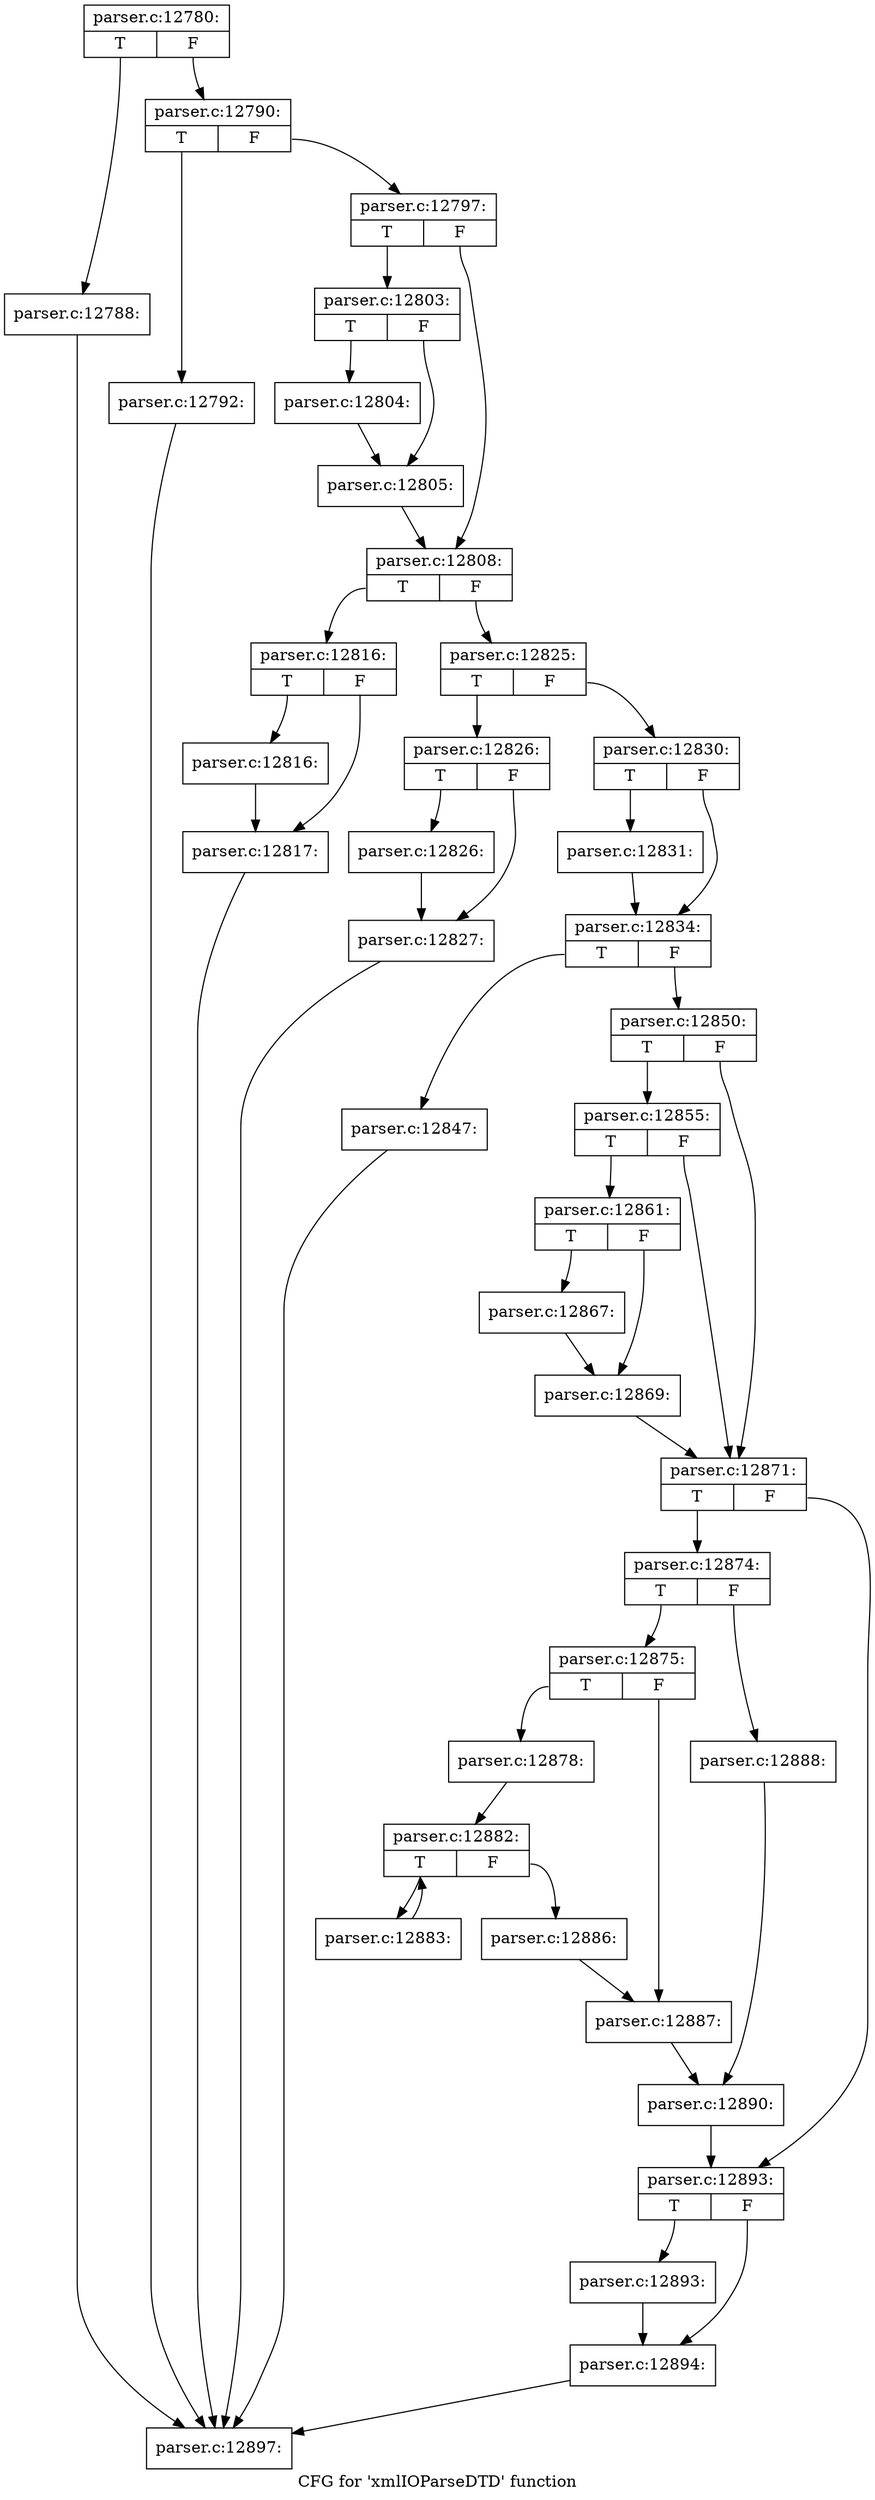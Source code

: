 digraph "CFG for 'xmlIOParseDTD' function" {
	label="CFG for 'xmlIOParseDTD' function";

	Node0x5a5c200 [shape=record,label="{parser.c:12780:|{<s0>T|<s1>F}}"];
	Node0x5a5c200:s0 -> Node0x5ea6f70;
	Node0x5a5c200:s1 -> Node0x5ea6fc0;
	Node0x5ea6f70 [shape=record,label="{parser.c:12788:}"];
	Node0x5ea6f70 -> Node0x5ea57b0;
	Node0x5ea6fc0 [shape=record,label="{parser.c:12790:|{<s0>T|<s1>F}}"];
	Node0x5ea6fc0:s0 -> Node0x5ea75a0;
	Node0x5ea6fc0:s1 -> Node0x5ea75f0;
	Node0x5ea75a0 [shape=record,label="{parser.c:12792:}"];
	Node0x5ea75a0 -> Node0x5ea57b0;
	Node0x5ea75f0 [shape=record,label="{parser.c:12797:|{<s0>T|<s1>F}}"];
	Node0x5ea75f0:s0 -> Node0x5ea7f90;
	Node0x5ea75f0:s1 -> Node0x5ea7fe0;
	Node0x5ea7f90 [shape=record,label="{parser.c:12803:|{<s0>T|<s1>F}}"];
	Node0x5ea7f90:s0 -> Node0x5ea83a0;
	Node0x5ea7f90:s1 -> Node0x5ea83f0;
	Node0x5ea83a0 [shape=record,label="{parser.c:12804:}"];
	Node0x5ea83a0 -> Node0x5ea83f0;
	Node0x5ea83f0 [shape=record,label="{parser.c:12805:}"];
	Node0x5ea83f0 -> Node0x5ea7fe0;
	Node0x5ea7fe0 [shape=record,label="{parser.c:12808:|{<s0>T|<s1>F}}"];
	Node0x5ea7fe0:s0 -> Node0x5ea9680;
	Node0x5ea7fe0:s1 -> Node0x5ea96d0;
	Node0x5ea9680 [shape=record,label="{parser.c:12816:|{<s0>T|<s1>F}}"];
	Node0x5ea9680:s0 -> Node0x5ea9a90;
	Node0x5ea9680:s1 -> Node0x5ea9ae0;
	Node0x5ea9a90 [shape=record,label="{parser.c:12816:}"];
	Node0x5ea9a90 -> Node0x5ea9ae0;
	Node0x5ea9ae0 [shape=record,label="{parser.c:12817:}"];
	Node0x5ea9ae0 -> Node0x5ea57b0;
	Node0x5ea96d0 [shape=record,label="{parser.c:12825:|{<s0>T|<s1>F}}"];
	Node0x5ea96d0:s0 -> Node0x5eaa4b0;
	Node0x5ea96d0:s1 -> Node0x5eaa500;
	Node0x5eaa4b0 [shape=record,label="{parser.c:12826:|{<s0>T|<s1>F}}"];
	Node0x5eaa4b0:s0 -> Node0x5eaaa20;
	Node0x5eaa4b0:s1 -> Node0x5eaaa70;
	Node0x5eaaa20 [shape=record,label="{parser.c:12826:}"];
	Node0x5eaaa20 -> Node0x5eaaa70;
	Node0x5eaaa70 [shape=record,label="{parser.c:12827:}"];
	Node0x5eaaa70 -> Node0x5ea57b0;
	Node0x5eaa500 [shape=record,label="{parser.c:12830:|{<s0>T|<s1>F}}"];
	Node0x5eaa500:s0 -> Node0x5eab2f0;
	Node0x5eaa500:s1 -> Node0x5eab340;
	Node0x5eab2f0 [shape=record,label="{parser.c:12831:}"];
	Node0x5eab2f0 -> Node0x5eab340;
	Node0x5eab340 [shape=record,label="{parser.c:12834:|{<s0>T|<s1>F}}"];
	Node0x5eab340:s0 -> Node0x5ead1f0;
	Node0x5eab340:s1 -> Node0x5ead240;
	Node0x5ead1f0 [shape=record,label="{parser.c:12847:}"];
	Node0x5ead1f0 -> Node0x5ea57b0;
	Node0x5ead240 [shape=record,label="{parser.c:12850:|{<s0>T|<s1>F}}"];
	Node0x5ead240:s0 -> Node0x5eae6d0;
	Node0x5ead240:s1 -> Node0x5eae680;
	Node0x5eae6d0 [shape=record,label="{parser.c:12855:|{<s0>T|<s1>F}}"];
	Node0x5eae6d0:s0 -> Node0x5eae630;
	Node0x5eae6d0:s1 -> Node0x5eae680;
	Node0x5eae630 [shape=record,label="{parser.c:12861:|{<s0>T|<s1>F}}"];
	Node0x5eae630:s0 -> Node0x5eb0a30;
	Node0x5eae630:s1 -> Node0x5eb0a80;
	Node0x5eb0a30 [shape=record,label="{parser.c:12867:}"];
	Node0x5eb0a30 -> Node0x5eb0a80;
	Node0x5eb0a80 [shape=record,label="{parser.c:12869:}"];
	Node0x5eb0a80 -> Node0x5eae680;
	Node0x5eae680 [shape=record,label="{parser.c:12871:|{<s0>T|<s1>F}}"];
	Node0x5eae680:s0 -> Node0x5eb14a0;
	Node0x5eae680:s1 -> Node0x5eb14f0;
	Node0x5eb14a0 [shape=record,label="{parser.c:12874:|{<s0>T|<s1>F}}"];
	Node0x5eb14a0:s0 -> Node0x5eb1960;
	Node0x5eb14a0:s1 -> Node0x5eb1a00;
	Node0x5eb1960 [shape=record,label="{parser.c:12875:|{<s0>T|<s1>F}}"];
	Node0x5eb1960:s0 -> Node0x5eb2510;
	Node0x5eb1960:s1 -> Node0x5eb2560;
	Node0x5eb2510 [shape=record,label="{parser.c:12878:}"];
	Node0x5eb2510 -> Node0x5eb3000;
	Node0x5eb3000 [shape=record,label="{parser.c:12882:|{<s0>T|<s1>F}}"];
	Node0x5eb3000:s0 -> Node0x5eb33f0;
	Node0x5eb3000:s1 -> Node0x5eb3220;
	Node0x5eb33f0 [shape=record,label="{parser.c:12883:}"];
	Node0x5eb33f0 -> Node0x5eb3000;
	Node0x5eb3220 [shape=record,label="{parser.c:12886:}"];
	Node0x5eb3220 -> Node0x5eb2560;
	Node0x5eb2560 [shape=record,label="{parser.c:12887:}"];
	Node0x5eb2560 -> Node0x5eb19b0;
	Node0x5eb1a00 [shape=record,label="{parser.c:12888:}"];
	Node0x5eb1a00 -> Node0x5eb19b0;
	Node0x5eb19b0 [shape=record,label="{parser.c:12890:}"];
	Node0x5eb19b0 -> Node0x5eb14f0;
	Node0x5eb14f0 [shape=record,label="{parser.c:12893:|{<s0>T|<s1>F}}"];
	Node0x5eb14f0:s0 -> Node0x5eb4410;
	Node0x5eb14f0:s1 -> Node0x5eb4460;
	Node0x5eb4410 [shape=record,label="{parser.c:12893:}"];
	Node0x5eb4410 -> Node0x5eb4460;
	Node0x5eb4460 [shape=record,label="{parser.c:12894:}"];
	Node0x5eb4460 -> Node0x5ea57b0;
	Node0x5ea57b0 [shape=record,label="{parser.c:12897:}"];
}
